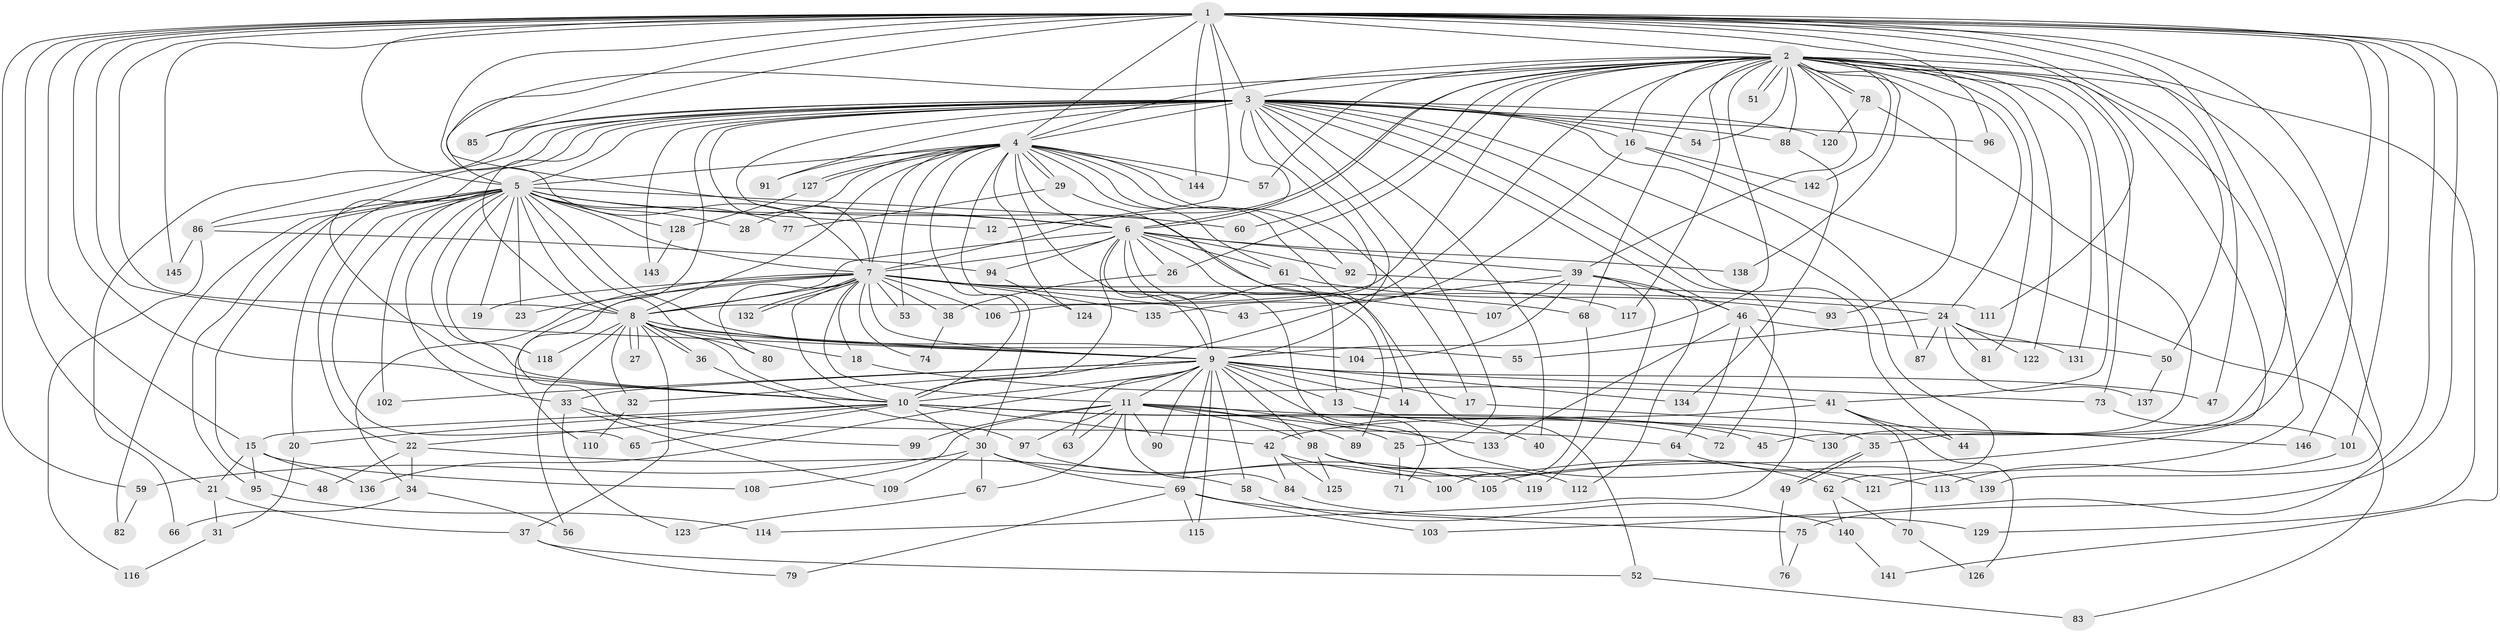 // coarse degree distribution, {14: 0.046511627906976744, 32: 0.023255813953488372, 17: 0.046511627906976744, 23: 0.023255813953488372, 10: 0.023255813953488372, 3: 0.18604651162790697, 2: 0.3488372093023256, 6: 0.06976744186046512, 7: 0.023255813953488372, 1: 0.06976744186046512, 8: 0.023255813953488372, 5: 0.023255813953488372, 4: 0.09302325581395349}
// Generated by graph-tools (version 1.1) at 2025/17/03/04/25 18:17:24]
// undirected, 146 vertices, 317 edges
graph export_dot {
graph [start="1"]
  node [color=gray90,style=filled];
  1;
  2;
  3;
  4;
  5;
  6;
  7;
  8;
  9;
  10;
  11;
  12;
  13;
  14;
  15;
  16;
  17;
  18;
  19;
  20;
  21;
  22;
  23;
  24;
  25;
  26;
  27;
  28;
  29;
  30;
  31;
  32;
  33;
  34;
  35;
  36;
  37;
  38;
  39;
  40;
  41;
  42;
  43;
  44;
  45;
  46;
  47;
  48;
  49;
  50;
  51;
  52;
  53;
  54;
  55;
  56;
  57;
  58;
  59;
  60;
  61;
  62;
  63;
  64;
  65;
  66;
  67;
  68;
  69;
  70;
  71;
  72;
  73;
  74;
  75;
  76;
  77;
  78;
  79;
  80;
  81;
  82;
  83;
  84;
  85;
  86;
  87;
  88;
  89;
  90;
  91;
  92;
  93;
  94;
  95;
  96;
  97;
  98;
  99;
  100;
  101;
  102;
  103;
  104;
  105;
  106;
  107;
  108;
  109;
  110;
  111;
  112;
  113;
  114;
  115;
  116;
  117;
  118;
  119;
  120;
  121;
  122;
  123;
  124;
  125;
  126;
  127;
  128;
  129;
  130;
  131;
  132;
  133;
  134;
  135;
  136;
  137;
  138;
  139;
  140;
  141;
  142;
  143;
  144;
  145;
  146;
  1 -- 2;
  1 -- 3;
  1 -- 4;
  1 -- 5;
  1 -- 6;
  1 -- 7;
  1 -- 8;
  1 -- 9;
  1 -- 10;
  1 -- 12;
  1 -- 15;
  1 -- 21;
  1 -- 35;
  1 -- 45;
  1 -- 47;
  1 -- 50;
  1 -- 59;
  1 -- 75;
  1 -- 85;
  1 -- 96;
  1 -- 101;
  1 -- 103;
  1 -- 111;
  1 -- 141;
  1 -- 144;
  1 -- 145;
  1 -- 146;
  2 -- 3;
  2 -- 4;
  2 -- 5;
  2 -- 6;
  2 -- 7;
  2 -- 8;
  2 -- 9;
  2 -- 10;
  2 -- 16;
  2 -- 24;
  2 -- 26;
  2 -- 39;
  2 -- 41;
  2 -- 51;
  2 -- 51;
  2 -- 54;
  2 -- 57;
  2 -- 60;
  2 -- 68;
  2 -- 73;
  2 -- 78;
  2 -- 78;
  2 -- 81;
  2 -- 88;
  2 -- 93;
  2 -- 105;
  2 -- 117;
  2 -- 121;
  2 -- 122;
  2 -- 129;
  2 -- 131;
  2 -- 138;
  2 -- 139;
  2 -- 142;
  3 -- 4;
  3 -- 5;
  3 -- 6;
  3 -- 7;
  3 -- 8;
  3 -- 9;
  3 -- 10;
  3 -- 16;
  3 -- 25;
  3 -- 40;
  3 -- 44;
  3 -- 46;
  3 -- 54;
  3 -- 62;
  3 -- 66;
  3 -- 72;
  3 -- 85;
  3 -- 86;
  3 -- 87;
  3 -- 88;
  3 -- 91;
  3 -- 95;
  3 -- 96;
  3 -- 99;
  3 -- 106;
  3 -- 107;
  3 -- 120;
  3 -- 143;
  4 -- 5;
  4 -- 6;
  4 -- 7;
  4 -- 8;
  4 -- 9;
  4 -- 10;
  4 -- 14;
  4 -- 17;
  4 -- 28;
  4 -- 29;
  4 -- 29;
  4 -- 30;
  4 -- 53;
  4 -- 57;
  4 -- 61;
  4 -- 91;
  4 -- 92;
  4 -- 124;
  4 -- 127;
  4 -- 127;
  4 -- 144;
  5 -- 6;
  5 -- 7;
  5 -- 8;
  5 -- 9;
  5 -- 10;
  5 -- 12;
  5 -- 19;
  5 -- 20;
  5 -- 22;
  5 -- 23;
  5 -- 28;
  5 -- 33;
  5 -- 48;
  5 -- 55;
  5 -- 60;
  5 -- 65;
  5 -- 77;
  5 -- 82;
  5 -- 86;
  5 -- 102;
  5 -- 118;
  5 -- 128;
  6 -- 7;
  6 -- 8;
  6 -- 9;
  6 -- 10;
  6 -- 13;
  6 -- 26;
  6 -- 39;
  6 -- 61;
  6 -- 71;
  6 -- 89;
  6 -- 92;
  6 -- 94;
  6 -- 138;
  7 -- 8;
  7 -- 9;
  7 -- 10;
  7 -- 11;
  7 -- 18;
  7 -- 19;
  7 -- 23;
  7 -- 24;
  7 -- 34;
  7 -- 38;
  7 -- 43;
  7 -- 53;
  7 -- 68;
  7 -- 74;
  7 -- 80;
  7 -- 106;
  7 -- 110;
  7 -- 117;
  7 -- 132;
  7 -- 132;
  7 -- 135;
  8 -- 9;
  8 -- 10;
  8 -- 18;
  8 -- 27;
  8 -- 27;
  8 -- 32;
  8 -- 36;
  8 -- 36;
  8 -- 37;
  8 -- 56;
  8 -- 80;
  8 -- 104;
  8 -- 118;
  9 -- 10;
  9 -- 11;
  9 -- 13;
  9 -- 14;
  9 -- 17;
  9 -- 32;
  9 -- 33;
  9 -- 47;
  9 -- 58;
  9 -- 63;
  9 -- 69;
  9 -- 73;
  9 -- 90;
  9 -- 98;
  9 -- 102;
  9 -- 113;
  9 -- 115;
  9 -- 134;
  9 -- 136;
  10 -- 15;
  10 -- 20;
  10 -- 22;
  10 -- 30;
  10 -- 35;
  10 -- 42;
  10 -- 45;
  10 -- 65;
  10 -- 72;
  11 -- 25;
  11 -- 63;
  11 -- 67;
  11 -- 84;
  11 -- 89;
  11 -- 90;
  11 -- 97;
  11 -- 98;
  11 -- 99;
  11 -- 108;
  11 -- 130;
  11 -- 133;
  13 -- 40;
  15 -- 21;
  15 -- 95;
  15 -- 108;
  15 -- 136;
  16 -- 83;
  16 -- 135;
  16 -- 142;
  17 -- 146;
  18 -- 41;
  20 -- 31;
  21 -- 31;
  21 -- 37;
  22 -- 34;
  22 -- 48;
  22 -- 58;
  24 -- 55;
  24 -- 81;
  24 -- 87;
  24 -- 122;
  24 -- 131;
  24 -- 137;
  25 -- 71;
  26 -- 38;
  29 -- 52;
  29 -- 77;
  30 -- 59;
  30 -- 67;
  30 -- 69;
  30 -- 105;
  30 -- 109;
  31 -- 116;
  32 -- 110;
  33 -- 64;
  33 -- 109;
  33 -- 123;
  34 -- 56;
  34 -- 66;
  35 -- 49;
  35 -- 49;
  36 -- 97;
  37 -- 52;
  37 -- 79;
  38 -- 74;
  39 -- 43;
  39 -- 46;
  39 -- 104;
  39 -- 107;
  39 -- 112;
  39 -- 119;
  41 -- 42;
  41 -- 44;
  41 -- 70;
  41 -- 126;
  42 -- 62;
  42 -- 84;
  42 -- 125;
  46 -- 50;
  46 -- 64;
  46 -- 114;
  46 -- 133;
  49 -- 76;
  50 -- 137;
  52 -- 83;
  58 -- 140;
  59 -- 82;
  61 -- 93;
  62 -- 70;
  62 -- 140;
  64 -- 139;
  67 -- 123;
  68 -- 100;
  69 -- 75;
  69 -- 79;
  69 -- 103;
  69 -- 115;
  70 -- 126;
  73 -- 101;
  75 -- 76;
  78 -- 120;
  78 -- 130;
  84 -- 129;
  86 -- 94;
  86 -- 116;
  86 -- 145;
  88 -- 134;
  92 -- 111;
  94 -- 124;
  95 -- 114;
  97 -- 100;
  98 -- 112;
  98 -- 119;
  98 -- 121;
  98 -- 125;
  101 -- 113;
  127 -- 128;
  128 -- 143;
  140 -- 141;
}
